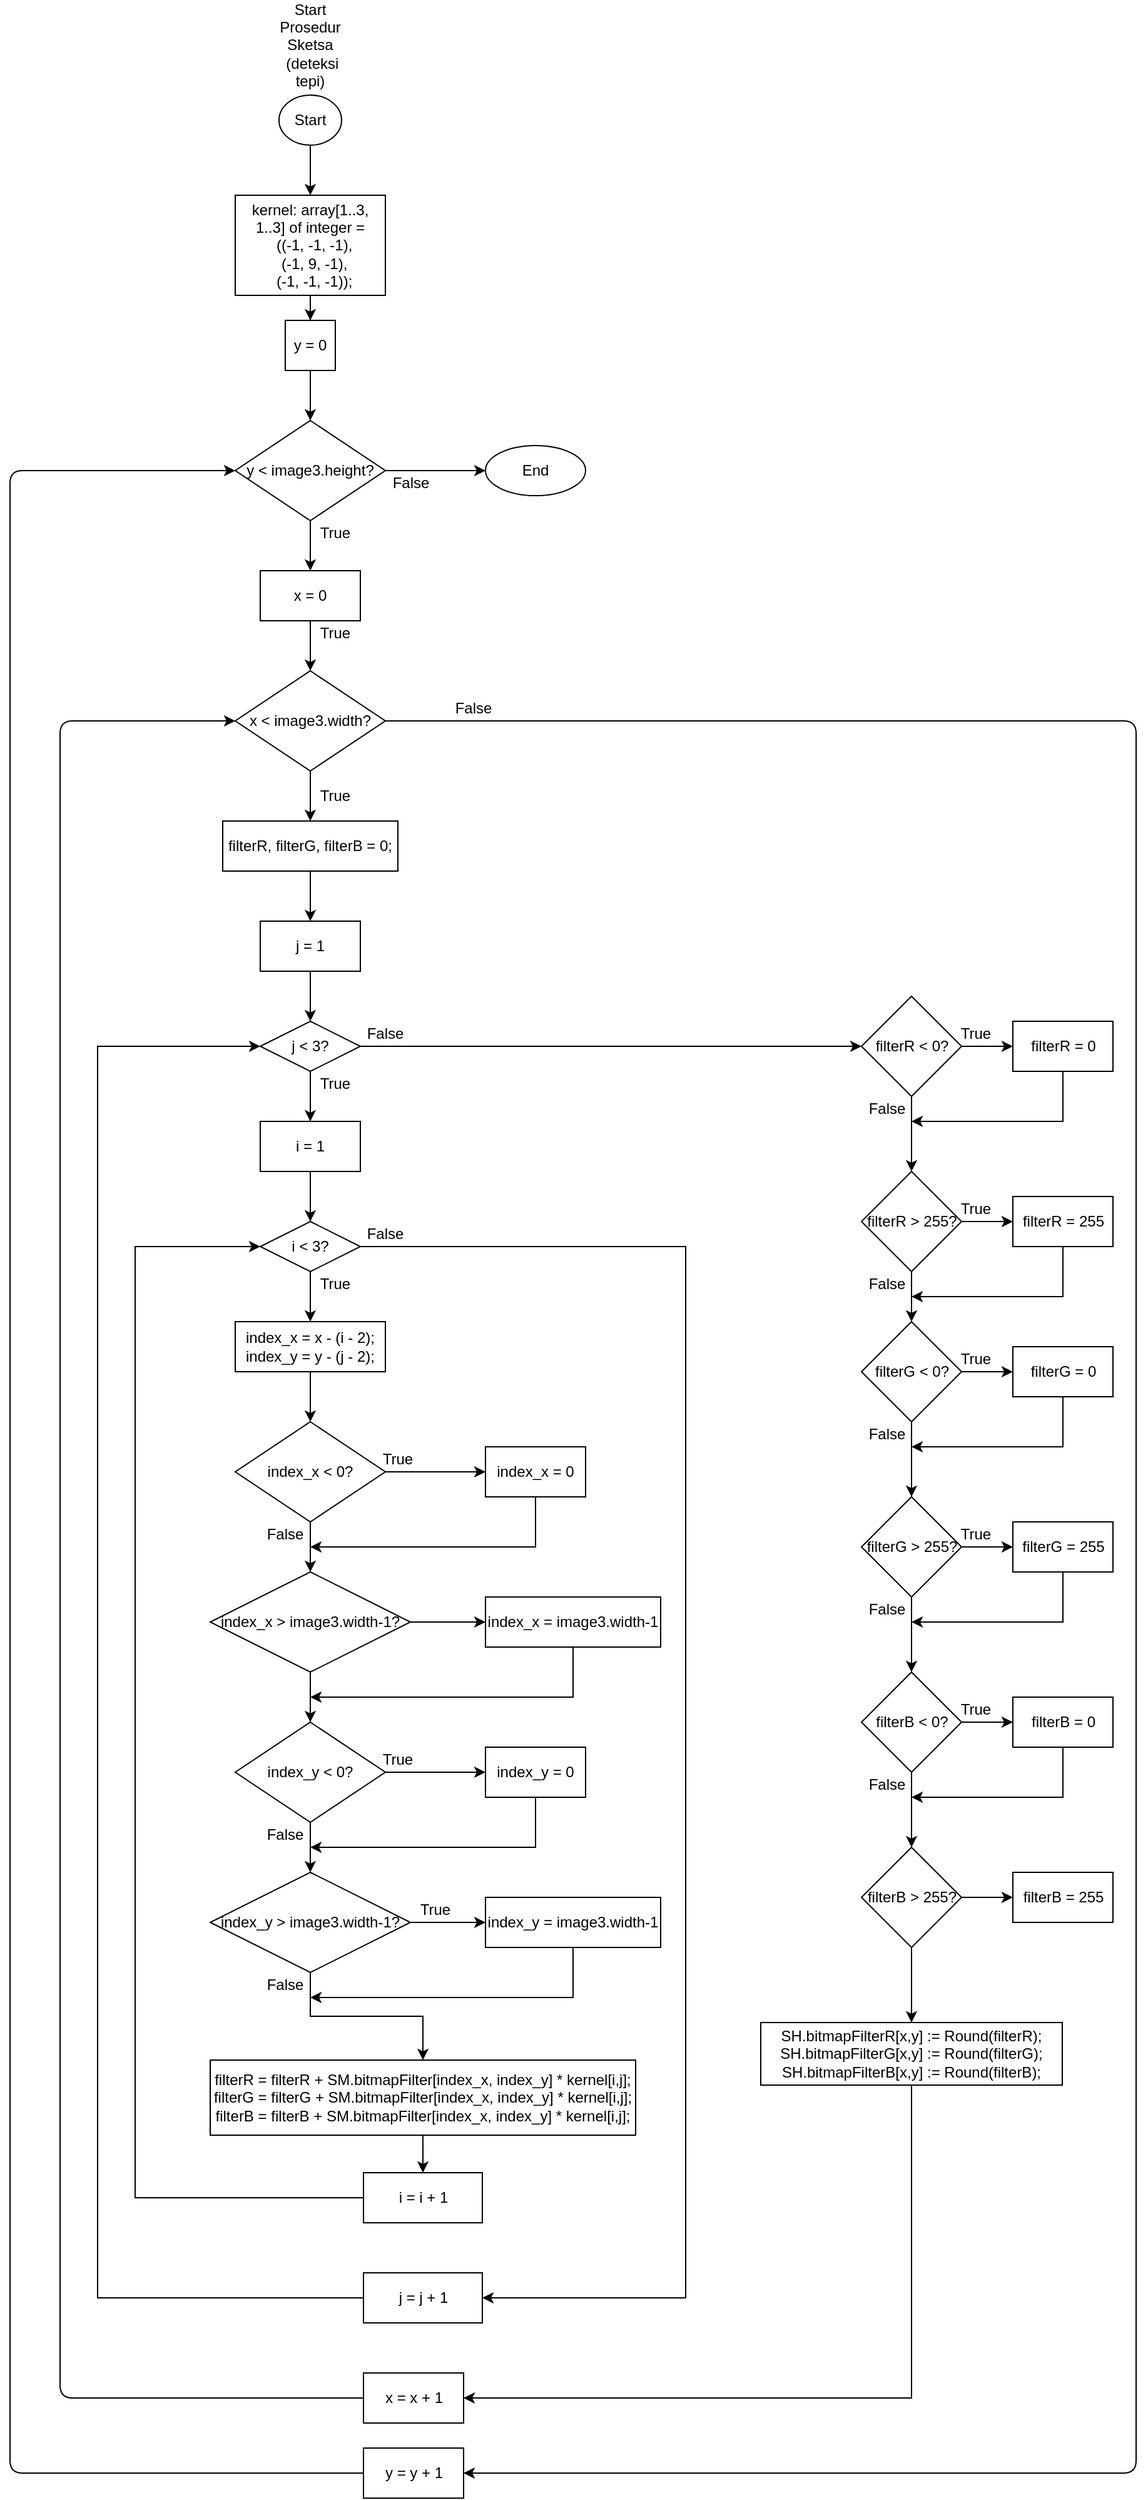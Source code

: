<mxfile version="13.10.4" type="device"><diagram id="C5RBs43oDa-KdzZeNtuy" name="Page-1"><mxGraphModel dx="10174" dy="5985" grid="1" gridSize="10" guides="1" tooltips="1" connect="1" arrows="1" fold="1" page="1" pageScale="1" pageWidth="827" pageHeight="1169" math="0" shadow="0"><root><mxCell id="WIyWlLk6GJQsqaUBKTNV-0"/><mxCell id="WIyWlLk6GJQsqaUBKTNV-1" parent="WIyWlLk6GJQsqaUBKTNV-0"/><mxCell id="a_VV5JL7uqGC5zkyjuR6-0" value="" style="edgeStyle=orthogonalEdgeStyle;rounded=0;orthogonalLoop=1;jettySize=auto;html=1;" edge="1" parent="WIyWlLk6GJQsqaUBKTNV-1" source="a_VV5JL7uqGC5zkyjuR6-1" target="a_VV5JL7uqGC5zkyjuR6-4"><mxGeometry relative="1" as="geometry"/></mxCell><mxCell id="a_VV5JL7uqGC5zkyjuR6-1" value="Start" style="ellipse;whiteSpace=wrap;html=1;" vertex="1" parent="WIyWlLk6GJQsqaUBKTNV-1"><mxGeometry x="-1165" y="-2140" width="50" height="40" as="geometry"/></mxCell><mxCell id="a_VV5JL7uqGC5zkyjuR6-2" value="&lt;div&gt;Start Prosedur&lt;/div&gt;&lt;div&gt;Sketsa&lt;br&gt;&lt;/div&gt;&amp;nbsp;(deteksi tepi)" style="text;html=1;strokeColor=none;fillColor=none;align=center;verticalAlign=middle;whiteSpace=wrap;rounded=0;" vertex="1" parent="WIyWlLk6GJQsqaUBKTNV-1"><mxGeometry x="-1160" y="-2190" width="40" height="20" as="geometry"/></mxCell><mxCell id="a_VV5JL7uqGC5zkyjuR6-3" value="" style="edgeStyle=orthogonalEdgeStyle;rounded=0;orthogonalLoop=1;jettySize=auto;html=1;" edge="1" parent="WIyWlLk6GJQsqaUBKTNV-1" source="a_VV5JL7uqGC5zkyjuR6-4" target="a_VV5JL7uqGC5zkyjuR6-6"><mxGeometry relative="1" as="geometry"/></mxCell><mxCell id="a_VV5JL7uqGC5zkyjuR6-4" value="kernel: array[1..3, 1..3] of integer =&lt;br&gt;&amp;nbsp; ((-1, -1, -1),&lt;br&gt;&amp;nbsp; (-1, 9, -1),&lt;br&gt;&lt;div&gt;&amp;nbsp; (-1, -1, -1));&lt;/div&gt;" style="rounded=0;whiteSpace=wrap;html=1;" vertex="1" parent="WIyWlLk6GJQsqaUBKTNV-1"><mxGeometry x="-1200" y="-2060" width="120" height="80" as="geometry"/></mxCell><mxCell id="a_VV5JL7uqGC5zkyjuR6-5" value="" style="edgeStyle=orthogonalEdgeStyle;rounded=0;orthogonalLoop=1;jettySize=auto;html=1;" edge="1" parent="WIyWlLk6GJQsqaUBKTNV-1" source="a_VV5JL7uqGC5zkyjuR6-6" target="a_VV5JL7uqGC5zkyjuR6-8"><mxGeometry relative="1" as="geometry"/></mxCell><mxCell id="a_VV5JL7uqGC5zkyjuR6-6" value="y = 0" style="rounded=0;whiteSpace=wrap;html=1;" vertex="1" parent="WIyWlLk6GJQsqaUBKTNV-1"><mxGeometry x="-1160" y="-1960" width="40" height="40" as="geometry"/></mxCell><mxCell id="a_VV5JL7uqGC5zkyjuR6-7" value="" style="edgeStyle=orthogonalEdgeStyle;rounded=0;orthogonalLoop=1;jettySize=auto;html=1;" edge="1" parent="WIyWlLk6GJQsqaUBKTNV-1" source="a_VV5JL7uqGC5zkyjuR6-8" target="a_VV5JL7uqGC5zkyjuR6-10"><mxGeometry relative="1" as="geometry"/></mxCell><mxCell id="a_VV5JL7uqGC5zkyjuR6-8" value="y &amp;lt; image3.height?" style="rhombus;whiteSpace=wrap;html=1;" vertex="1" parent="WIyWlLk6GJQsqaUBKTNV-1"><mxGeometry x="-1200" y="-1880" width="120" height="80" as="geometry"/></mxCell><mxCell id="a_VV5JL7uqGC5zkyjuR6-9" value="" style="edgeStyle=orthogonalEdgeStyle;rounded=0;orthogonalLoop=1;jettySize=auto;html=1;" edge="1" parent="WIyWlLk6GJQsqaUBKTNV-1" source="a_VV5JL7uqGC5zkyjuR6-10" target="a_VV5JL7uqGC5zkyjuR6-12"><mxGeometry relative="1" as="geometry"/></mxCell><mxCell id="a_VV5JL7uqGC5zkyjuR6-10" value="x = 0" style="rounded=0;whiteSpace=wrap;html=1;" vertex="1" parent="WIyWlLk6GJQsqaUBKTNV-1"><mxGeometry x="-1180" y="-1760" width="80" height="40" as="geometry"/></mxCell><mxCell id="a_VV5JL7uqGC5zkyjuR6-11" value="" style="edgeStyle=orthogonalEdgeStyle;rounded=0;orthogonalLoop=1;jettySize=auto;html=1;" edge="1" parent="WIyWlLk6GJQsqaUBKTNV-1" source="a_VV5JL7uqGC5zkyjuR6-12" target="a_VV5JL7uqGC5zkyjuR6-14"><mxGeometry relative="1" as="geometry"/></mxCell><mxCell id="a_VV5JL7uqGC5zkyjuR6-12" value="x &amp;lt; image3.width?" style="rhombus;whiteSpace=wrap;html=1;" vertex="1" parent="WIyWlLk6GJQsqaUBKTNV-1"><mxGeometry x="-1200" y="-1680" width="120" height="80" as="geometry"/></mxCell><mxCell id="a_VV5JL7uqGC5zkyjuR6-13" value="" style="edgeStyle=orthogonalEdgeStyle;rounded=0;orthogonalLoop=1;jettySize=auto;html=1;" edge="1" parent="WIyWlLk6GJQsqaUBKTNV-1" source="a_VV5JL7uqGC5zkyjuR6-14" target="a_VV5JL7uqGC5zkyjuR6-27"><mxGeometry relative="1" as="geometry"><mxPoint x="-1140" y="-1470" as="targetPoint"/></mxGeometry></mxCell><mxCell id="a_VV5JL7uqGC5zkyjuR6-14" value="filterR, filterG, filterB = 0;" style="rounded=0;whiteSpace=wrap;html=1;" vertex="1" parent="WIyWlLk6GJQsqaUBKTNV-1"><mxGeometry x="-1210" y="-1560" width="140" height="40" as="geometry"/></mxCell><mxCell id="a_VV5JL7uqGC5zkyjuR6-15" value="True" style="text;html=1;strokeColor=none;fillColor=none;align=center;verticalAlign=middle;whiteSpace=wrap;rounded=0;" vertex="1" parent="WIyWlLk6GJQsqaUBKTNV-1"><mxGeometry x="-1140" y="-1800" width="40" height="20" as="geometry"/></mxCell><mxCell id="a_VV5JL7uqGC5zkyjuR6-16" value="True" style="text;html=1;strokeColor=none;fillColor=none;align=center;verticalAlign=middle;whiteSpace=wrap;rounded=0;" vertex="1" parent="WIyWlLk6GJQsqaUBKTNV-1"><mxGeometry x="-1140" y="-1720" width="40" height="20" as="geometry"/></mxCell><mxCell id="a_VV5JL7uqGC5zkyjuR6-17" value="True" style="text;html=1;strokeColor=none;fillColor=none;align=center;verticalAlign=middle;whiteSpace=wrap;rounded=0;" vertex="1" parent="WIyWlLk6GJQsqaUBKTNV-1"><mxGeometry x="-1140" y="-1590" width="40" height="20" as="geometry"/></mxCell><mxCell id="a_VV5JL7uqGC5zkyjuR6-18" value="x = x + 1" style="rounded=0;whiteSpace=wrap;html=1;" vertex="1" parent="WIyWlLk6GJQsqaUBKTNV-1"><mxGeometry x="-1097.5" y="-320" width="80" height="40" as="geometry"/></mxCell><mxCell id="a_VV5JL7uqGC5zkyjuR6-19" value="" style="endArrow=classic;html=1;exitX=0;exitY=0.5;exitDx=0;exitDy=0;entryX=0;entryY=0.5;entryDx=0;entryDy=0;" edge="1" parent="WIyWlLk6GJQsqaUBKTNV-1" source="a_VV5JL7uqGC5zkyjuR6-18" target="a_VV5JL7uqGC5zkyjuR6-12"><mxGeometry width="50" height="50" relative="1" as="geometry"><mxPoint x="-990" y="-1580" as="sourcePoint"/><mxPoint x="-940" y="-1630" as="targetPoint"/><Array as="points"><mxPoint x="-1340" y="-300"/><mxPoint x="-1340" y="-1640"/></Array></mxGeometry></mxCell><mxCell id="a_VV5JL7uqGC5zkyjuR6-20" value="y = y + 1" style="rounded=0;whiteSpace=wrap;html=1;" vertex="1" parent="WIyWlLk6GJQsqaUBKTNV-1"><mxGeometry x="-1097.5" y="-260" width="80" height="40" as="geometry"/></mxCell><mxCell id="a_VV5JL7uqGC5zkyjuR6-21" value="" style="endArrow=classic;html=1;exitX=1;exitY=0.5;exitDx=0;exitDy=0;entryX=1;entryY=0.5;entryDx=0;entryDy=0;" edge="1" parent="WIyWlLk6GJQsqaUBKTNV-1" source="a_VV5JL7uqGC5zkyjuR6-12" target="a_VV5JL7uqGC5zkyjuR6-20"><mxGeometry width="50" height="50" relative="1" as="geometry"><mxPoint x="-990" y="-1500" as="sourcePoint"/><mxPoint x="-940" y="-1550" as="targetPoint"/><Array as="points"><mxPoint x="-480" y="-1640"/><mxPoint x="-480" y="-920"/><mxPoint x="-480" y="-240"/></Array></mxGeometry></mxCell><mxCell id="a_VV5JL7uqGC5zkyjuR6-22" value="" style="endArrow=classic;html=1;exitX=0;exitY=0.5;exitDx=0;exitDy=0;entryX=0;entryY=0.5;entryDx=0;entryDy=0;" edge="1" parent="WIyWlLk6GJQsqaUBKTNV-1" source="a_VV5JL7uqGC5zkyjuR6-20" target="a_VV5JL7uqGC5zkyjuR6-8"><mxGeometry width="50" height="50" relative="1" as="geometry"><mxPoint x="-990" y="-1500" as="sourcePoint"/><mxPoint x="-940" y="-1550" as="targetPoint"/><Array as="points"><mxPoint x="-1380" y="-240"/><mxPoint x="-1380" y="-1840"/></Array></mxGeometry></mxCell><mxCell id="a_VV5JL7uqGC5zkyjuR6-23" value="" style="endArrow=classic;html=1;exitX=1;exitY=0.5;exitDx=0;exitDy=0;entryX=0;entryY=0.5;entryDx=0;entryDy=0;" edge="1" parent="WIyWlLk6GJQsqaUBKTNV-1" source="a_VV5JL7uqGC5zkyjuR6-8" target="a_VV5JL7uqGC5zkyjuR6-119"><mxGeometry width="50" height="50" relative="1" as="geometry"><mxPoint x="-990" y="-1860" as="sourcePoint"/><mxPoint x="-880" y="-1840" as="targetPoint"/></mxGeometry></mxCell><mxCell id="a_VV5JL7uqGC5zkyjuR6-24" value="False" style="text;html=1;align=center;verticalAlign=middle;resizable=0;points=[];autosize=1;" vertex="1" parent="WIyWlLk6GJQsqaUBKTNV-1"><mxGeometry x="-1080" y="-1840" width="40" height="20" as="geometry"/></mxCell><mxCell id="a_VV5JL7uqGC5zkyjuR6-25" value="False" style="text;html=1;align=center;verticalAlign=middle;resizable=0;points=[];autosize=1;" vertex="1" parent="WIyWlLk6GJQsqaUBKTNV-1"><mxGeometry x="-1030" y="-1660" width="40" height="20" as="geometry"/></mxCell><mxCell id="a_VV5JL7uqGC5zkyjuR6-26" value="" style="edgeStyle=orthogonalEdgeStyle;rounded=0;orthogonalLoop=1;jettySize=auto;html=1;" edge="1" parent="WIyWlLk6GJQsqaUBKTNV-1" source="a_VV5JL7uqGC5zkyjuR6-27" target="a_VV5JL7uqGC5zkyjuR6-29"><mxGeometry relative="1" as="geometry"/></mxCell><mxCell id="a_VV5JL7uqGC5zkyjuR6-27" value="j = 1" style="rounded=0;whiteSpace=wrap;html=1;" vertex="1" parent="WIyWlLk6GJQsqaUBKTNV-1"><mxGeometry x="-1180" y="-1480" width="80" height="40" as="geometry"/></mxCell><mxCell id="a_VV5JL7uqGC5zkyjuR6-28" value="" style="edgeStyle=orthogonalEdgeStyle;rounded=0;orthogonalLoop=1;jettySize=auto;html=1;" edge="1" parent="WIyWlLk6GJQsqaUBKTNV-1" source="a_VV5JL7uqGC5zkyjuR6-29" target="a_VV5JL7uqGC5zkyjuR6-31"><mxGeometry relative="1" as="geometry"/></mxCell><mxCell id="a_VV5JL7uqGC5zkyjuR6-74" style="edgeStyle=orthogonalEdgeStyle;rounded=0;orthogonalLoop=1;jettySize=auto;html=1;exitX=1;exitY=0.5;exitDx=0;exitDy=0;entryX=0;entryY=0.5;entryDx=0;entryDy=0;" edge="1" parent="WIyWlLk6GJQsqaUBKTNV-1" source="a_VV5JL7uqGC5zkyjuR6-29" target="a_VV5JL7uqGC5zkyjuR6-77"><mxGeometry relative="1" as="geometry"><mxPoint x="-610" y="-1380" as="targetPoint"/></mxGeometry></mxCell><mxCell id="a_VV5JL7uqGC5zkyjuR6-29" value="j &amp;lt; 3?" style="rhombus;whiteSpace=wrap;html=1;rounded=0;" vertex="1" parent="WIyWlLk6GJQsqaUBKTNV-1"><mxGeometry x="-1180" y="-1400" width="80" height="40" as="geometry"/></mxCell><mxCell id="a_VV5JL7uqGC5zkyjuR6-30" value="" style="edgeStyle=orthogonalEdgeStyle;rounded=0;orthogonalLoop=1;jettySize=auto;html=1;" edge="1" parent="WIyWlLk6GJQsqaUBKTNV-1" source="a_VV5JL7uqGC5zkyjuR6-31" target="a_VV5JL7uqGC5zkyjuR6-33"><mxGeometry relative="1" as="geometry"/></mxCell><mxCell id="a_VV5JL7uqGC5zkyjuR6-31" value="i = 1" style="whiteSpace=wrap;html=1;rounded=0;" vertex="1" parent="WIyWlLk6GJQsqaUBKTNV-1"><mxGeometry x="-1180" y="-1320" width="80" height="40" as="geometry"/></mxCell><mxCell id="a_VV5JL7uqGC5zkyjuR6-32" value="" style="edgeStyle=orthogonalEdgeStyle;rounded=0;orthogonalLoop=1;jettySize=auto;html=1;" edge="1" parent="WIyWlLk6GJQsqaUBKTNV-1" source="a_VV5JL7uqGC5zkyjuR6-33" target="a_VV5JL7uqGC5zkyjuR6-35"><mxGeometry relative="1" as="geometry"/></mxCell><mxCell id="a_VV5JL7uqGC5zkyjuR6-68" style="edgeStyle=orthogonalEdgeStyle;rounded=0;orthogonalLoop=1;jettySize=auto;html=1;exitX=1;exitY=0.5;exitDx=0;exitDy=0;entryX=1;entryY=0.5;entryDx=0;entryDy=0;" edge="1" parent="WIyWlLk6GJQsqaUBKTNV-1" source="a_VV5JL7uqGC5zkyjuR6-33" target="a_VV5JL7uqGC5zkyjuR6-67"><mxGeometry relative="1" as="geometry"><Array as="points"><mxPoint x="-840" y="-1220"/><mxPoint x="-840" y="-380"/></Array></mxGeometry></mxCell><mxCell id="a_VV5JL7uqGC5zkyjuR6-33" value="i &amp;lt; 3?" style="rhombus;whiteSpace=wrap;html=1;rounded=0;" vertex="1" parent="WIyWlLk6GJQsqaUBKTNV-1"><mxGeometry x="-1180" y="-1240" width="80" height="40" as="geometry"/></mxCell><mxCell id="a_VV5JL7uqGC5zkyjuR6-34" value="" style="edgeStyle=orthogonalEdgeStyle;rounded=0;orthogonalLoop=1;jettySize=auto;html=1;" edge="1" parent="WIyWlLk6GJQsqaUBKTNV-1" source="a_VV5JL7uqGC5zkyjuR6-35" target="a_VV5JL7uqGC5zkyjuR6-38"><mxGeometry relative="1" as="geometry"/></mxCell><mxCell id="a_VV5JL7uqGC5zkyjuR6-35" value="&lt;div&gt;index_x = x - (i - 2);&lt;/div&gt;&lt;div&gt;index_y = y - (j - 2);&lt;br&gt;&lt;/div&gt;" style="whiteSpace=wrap;html=1;rounded=0;" vertex="1" parent="WIyWlLk6GJQsqaUBKTNV-1"><mxGeometry x="-1200" y="-1160" width="120" height="40" as="geometry"/></mxCell><mxCell id="a_VV5JL7uqGC5zkyjuR6-36" value="" style="edgeStyle=orthogonalEdgeStyle;rounded=0;orthogonalLoop=1;jettySize=auto;html=1;" edge="1" parent="WIyWlLk6GJQsqaUBKTNV-1" source="a_VV5JL7uqGC5zkyjuR6-38" target="a_VV5JL7uqGC5zkyjuR6-39"><mxGeometry relative="1" as="geometry"/></mxCell><mxCell id="a_VV5JL7uqGC5zkyjuR6-37" value="" style="edgeStyle=orthogonalEdgeStyle;rounded=0;orthogonalLoop=1;jettySize=auto;html=1;" edge="1" parent="WIyWlLk6GJQsqaUBKTNV-1" source="a_VV5JL7uqGC5zkyjuR6-38" target="a_VV5JL7uqGC5zkyjuR6-42"><mxGeometry relative="1" as="geometry"/></mxCell><mxCell id="a_VV5JL7uqGC5zkyjuR6-38" value="index_x &amp;lt; 0?" style="rhombus;whiteSpace=wrap;html=1;rounded=0;" vertex="1" parent="WIyWlLk6GJQsqaUBKTNV-1"><mxGeometry x="-1200" y="-1080" width="120" height="80" as="geometry"/></mxCell><mxCell id="a_VV5JL7uqGC5zkyjuR6-45" style="edgeStyle=orthogonalEdgeStyle;rounded=0;orthogonalLoop=1;jettySize=auto;html=1;exitX=0.5;exitY=1;exitDx=0;exitDy=0;" edge="1" parent="WIyWlLk6GJQsqaUBKTNV-1" source="a_VV5JL7uqGC5zkyjuR6-39"><mxGeometry relative="1" as="geometry"><mxPoint x="-1140" y="-980" as="targetPoint"/><Array as="points"><mxPoint x="-960" y="-980"/></Array></mxGeometry></mxCell><mxCell id="a_VV5JL7uqGC5zkyjuR6-39" value="index_x = 0" style="whiteSpace=wrap;html=1;rounded=0;" vertex="1" parent="WIyWlLk6GJQsqaUBKTNV-1"><mxGeometry x="-1000" y="-1060" width="80" height="40" as="geometry"/></mxCell><mxCell id="a_VV5JL7uqGC5zkyjuR6-40" value="True" style="text;html=1;strokeColor=none;fillColor=none;align=center;verticalAlign=middle;whiteSpace=wrap;rounded=0;" vertex="1" parent="WIyWlLk6GJQsqaUBKTNV-1"><mxGeometry x="-1090" y="-1060" width="40" height="20" as="geometry"/></mxCell><mxCell id="a_VV5JL7uqGC5zkyjuR6-41" value="" style="edgeStyle=orthogonalEdgeStyle;rounded=0;orthogonalLoop=1;jettySize=auto;html=1;" edge="1" parent="WIyWlLk6GJQsqaUBKTNV-1" source="a_VV5JL7uqGC5zkyjuR6-42" target="a_VV5JL7uqGC5zkyjuR6-44"><mxGeometry relative="1" as="geometry"/></mxCell><mxCell id="a_VV5JL7uqGC5zkyjuR6-56" value="" style="edgeStyle=orthogonalEdgeStyle;rounded=0;orthogonalLoop=1;jettySize=auto;html=1;" edge="1" parent="WIyWlLk6GJQsqaUBKTNV-1" source="a_VV5JL7uqGC5zkyjuR6-42"><mxGeometry relative="1" as="geometry"><mxPoint x="-1140" y="-840" as="targetPoint"/></mxGeometry></mxCell><mxCell id="a_VV5JL7uqGC5zkyjuR6-42" value="index_x &amp;gt; image3.width-1?" style="rhombus;whiteSpace=wrap;html=1;rounded=0;" vertex="1" parent="WIyWlLk6GJQsqaUBKTNV-1"><mxGeometry x="-1220" y="-960" width="160" height="80" as="geometry"/></mxCell><mxCell id="a_VV5JL7uqGC5zkyjuR6-43" value="&lt;div&gt;False&lt;/div&gt;" style="text;html=1;strokeColor=none;fillColor=none;align=center;verticalAlign=middle;whiteSpace=wrap;rounded=0;" vertex="1" parent="WIyWlLk6GJQsqaUBKTNV-1"><mxGeometry x="-1180" y="-1000" width="40" height="20" as="geometry"/></mxCell><mxCell id="a_VV5JL7uqGC5zkyjuR6-57" style="edgeStyle=orthogonalEdgeStyle;rounded=0;orthogonalLoop=1;jettySize=auto;html=1;exitX=0.5;exitY=1;exitDx=0;exitDy=0;" edge="1" parent="WIyWlLk6GJQsqaUBKTNV-1" source="a_VV5JL7uqGC5zkyjuR6-44"><mxGeometry relative="1" as="geometry"><mxPoint x="-1140" y="-860" as="targetPoint"/><Array as="points"><mxPoint x="-930" y="-860"/></Array></mxGeometry></mxCell><mxCell id="a_VV5JL7uqGC5zkyjuR6-44" value="index_x = image3.width-1" style="whiteSpace=wrap;html=1;rounded=0;" vertex="1" parent="WIyWlLk6GJQsqaUBKTNV-1"><mxGeometry x="-1000" y="-940" width="140" height="40" as="geometry"/></mxCell><mxCell id="a_VV5JL7uqGC5zkyjuR6-46" value="" style="edgeStyle=orthogonalEdgeStyle;rounded=0;orthogonalLoop=1;jettySize=auto;html=1;" edge="1" parent="WIyWlLk6GJQsqaUBKTNV-1" source="a_VV5JL7uqGC5zkyjuR6-48" target="a_VV5JL7uqGC5zkyjuR6-50"><mxGeometry relative="1" as="geometry"/></mxCell><mxCell id="a_VV5JL7uqGC5zkyjuR6-47" value="" style="edgeStyle=orthogonalEdgeStyle;rounded=0;orthogonalLoop=1;jettySize=auto;html=1;" edge="1" parent="WIyWlLk6GJQsqaUBKTNV-1" source="a_VV5JL7uqGC5zkyjuR6-48" target="a_VV5JL7uqGC5zkyjuR6-53"><mxGeometry relative="1" as="geometry"/></mxCell><mxCell id="a_VV5JL7uqGC5zkyjuR6-48" value="index_y &amp;lt; 0?" style="rhombus;whiteSpace=wrap;html=1;rounded=0;" vertex="1" parent="WIyWlLk6GJQsqaUBKTNV-1"><mxGeometry x="-1200" y="-840" width="120" height="80" as="geometry"/></mxCell><mxCell id="a_VV5JL7uqGC5zkyjuR6-49" style="edgeStyle=orthogonalEdgeStyle;rounded=0;orthogonalLoop=1;jettySize=auto;html=1;exitX=0.5;exitY=1;exitDx=0;exitDy=0;entryX=1;entryY=1;entryDx=0;entryDy=0;" edge="1" parent="WIyWlLk6GJQsqaUBKTNV-1" source="a_VV5JL7uqGC5zkyjuR6-50" target="a_VV5JL7uqGC5zkyjuR6-54"><mxGeometry relative="1" as="geometry"><Array as="points"><mxPoint x="-960" y="-740"/></Array><mxPoint x="-1120" y="-740" as="targetPoint"/></mxGeometry></mxCell><mxCell id="a_VV5JL7uqGC5zkyjuR6-50" value="index_y = 0" style="whiteSpace=wrap;html=1;rounded=0;" vertex="1" parent="WIyWlLk6GJQsqaUBKTNV-1"><mxGeometry x="-1000" y="-820" width="80" height="40" as="geometry"/></mxCell><mxCell id="a_VV5JL7uqGC5zkyjuR6-51" value="True" style="text;html=1;strokeColor=none;fillColor=none;align=center;verticalAlign=middle;whiteSpace=wrap;rounded=0;" vertex="1" parent="WIyWlLk6GJQsqaUBKTNV-1"><mxGeometry x="-1090" y="-820" width="40" height="20" as="geometry"/></mxCell><mxCell id="a_VV5JL7uqGC5zkyjuR6-52" value="" style="edgeStyle=orthogonalEdgeStyle;rounded=0;orthogonalLoop=1;jettySize=auto;html=1;" edge="1" parent="WIyWlLk6GJQsqaUBKTNV-1" source="a_VV5JL7uqGC5zkyjuR6-53" target="a_VV5JL7uqGC5zkyjuR6-55"><mxGeometry relative="1" as="geometry"/></mxCell><mxCell id="a_VV5JL7uqGC5zkyjuR6-59" value="" style="edgeStyle=orthogonalEdgeStyle;rounded=0;orthogonalLoop=1;jettySize=auto;html=1;" edge="1" parent="WIyWlLk6GJQsqaUBKTNV-1" source="a_VV5JL7uqGC5zkyjuR6-53" target="a_VV5JL7uqGC5zkyjuR6-58"><mxGeometry relative="1" as="geometry"/></mxCell><mxCell id="a_VV5JL7uqGC5zkyjuR6-53" value="index_y &amp;gt; image3.width-1?" style="rhombus;whiteSpace=wrap;html=1;rounded=0;" vertex="1" parent="WIyWlLk6GJQsqaUBKTNV-1"><mxGeometry x="-1220" y="-720" width="160" height="80" as="geometry"/></mxCell><mxCell id="a_VV5JL7uqGC5zkyjuR6-54" value="&lt;div&gt;False&lt;/div&gt;" style="text;html=1;strokeColor=none;fillColor=none;align=center;verticalAlign=middle;whiteSpace=wrap;rounded=0;" vertex="1" parent="WIyWlLk6GJQsqaUBKTNV-1"><mxGeometry x="-1180" y="-760" width="40" height="20" as="geometry"/></mxCell><mxCell id="a_VV5JL7uqGC5zkyjuR6-60" style="edgeStyle=orthogonalEdgeStyle;rounded=0;orthogonalLoop=1;jettySize=auto;html=1;exitX=0.5;exitY=1;exitDx=0;exitDy=0;" edge="1" parent="WIyWlLk6GJQsqaUBKTNV-1" source="a_VV5JL7uqGC5zkyjuR6-55"><mxGeometry relative="1" as="geometry"><mxPoint x="-1140" y="-620" as="targetPoint"/><Array as="points"><mxPoint x="-930" y="-620"/><mxPoint x="-1030" y="-620"/></Array></mxGeometry></mxCell><mxCell id="a_VV5JL7uqGC5zkyjuR6-55" value="index_y = image3.width-1" style="whiteSpace=wrap;html=1;rounded=0;" vertex="1" parent="WIyWlLk6GJQsqaUBKTNV-1"><mxGeometry x="-1000" y="-700" width="140" height="40" as="geometry"/></mxCell><mxCell id="a_VV5JL7uqGC5zkyjuR6-64" value="" style="edgeStyle=orthogonalEdgeStyle;rounded=0;orthogonalLoop=1;jettySize=auto;html=1;" edge="1" parent="WIyWlLk6GJQsqaUBKTNV-1" source="a_VV5JL7uqGC5zkyjuR6-58" target="a_VV5JL7uqGC5zkyjuR6-63"><mxGeometry relative="1" as="geometry"/></mxCell><mxCell id="a_VV5JL7uqGC5zkyjuR6-58" value="&lt;div&gt;filterR = filterR + SM.bitmapFilter[index_x, index_y] * kernel[i,j];&lt;/div&gt;&lt;div&gt;filterG = filterG + SM.bitmapFilter[index_x, index_y] * kernel[i,j];&lt;/div&gt;&lt;div&gt;filterB = filterB + SM.bitmapFilter[index_x, index_y] * kernel[i,j];&lt;/div&gt;" style="whiteSpace=wrap;html=1;rounded=0;" vertex="1" parent="WIyWlLk6GJQsqaUBKTNV-1"><mxGeometry x="-1220" y="-570" width="340" height="60" as="geometry"/></mxCell><mxCell id="a_VV5JL7uqGC5zkyjuR6-61" value="True" style="text;html=1;strokeColor=none;fillColor=none;align=center;verticalAlign=middle;whiteSpace=wrap;rounded=0;" vertex="1" parent="WIyWlLk6GJQsqaUBKTNV-1"><mxGeometry x="-1060" y="-700" width="40" height="20" as="geometry"/></mxCell><mxCell id="a_VV5JL7uqGC5zkyjuR6-62" value="&lt;div&gt;False&lt;/div&gt;" style="text;html=1;strokeColor=none;fillColor=none;align=center;verticalAlign=middle;whiteSpace=wrap;rounded=0;" vertex="1" parent="WIyWlLk6GJQsqaUBKTNV-1"><mxGeometry x="-1180" y="-640" width="40" height="20" as="geometry"/></mxCell><mxCell id="a_VV5JL7uqGC5zkyjuR6-65" style="edgeStyle=orthogonalEdgeStyle;rounded=0;orthogonalLoop=1;jettySize=auto;html=1;exitX=0;exitY=0.5;exitDx=0;exitDy=0;entryX=0;entryY=0.5;entryDx=0;entryDy=0;" edge="1" parent="WIyWlLk6GJQsqaUBKTNV-1" source="a_VV5JL7uqGC5zkyjuR6-63" target="a_VV5JL7uqGC5zkyjuR6-33"><mxGeometry relative="1" as="geometry"><mxPoint x="-1280" y="-1220" as="targetPoint"/><Array as="points"><mxPoint x="-1280" y="-460"/><mxPoint x="-1280" y="-1220"/></Array></mxGeometry></mxCell><mxCell id="a_VV5JL7uqGC5zkyjuR6-63" value="i = i + 1" style="whiteSpace=wrap;html=1;rounded=0;" vertex="1" parent="WIyWlLk6GJQsqaUBKTNV-1"><mxGeometry x="-1097.5" y="-480" width="95" height="40" as="geometry"/></mxCell><mxCell id="a_VV5JL7uqGC5zkyjuR6-66" value="True" style="text;html=1;strokeColor=none;fillColor=none;align=center;verticalAlign=middle;whiteSpace=wrap;rounded=0;" vertex="1" parent="WIyWlLk6GJQsqaUBKTNV-1"><mxGeometry x="-1140" y="-1200" width="40" height="20" as="geometry"/></mxCell><mxCell id="a_VV5JL7uqGC5zkyjuR6-69" style="edgeStyle=orthogonalEdgeStyle;rounded=0;orthogonalLoop=1;jettySize=auto;html=1;exitX=0;exitY=0.5;exitDx=0;exitDy=0;entryX=0;entryY=0.5;entryDx=0;entryDy=0;" edge="1" parent="WIyWlLk6GJQsqaUBKTNV-1" source="a_VV5JL7uqGC5zkyjuR6-67" target="a_VV5JL7uqGC5zkyjuR6-29"><mxGeometry relative="1" as="geometry"><Array as="points"><mxPoint x="-1310" y="-380"/><mxPoint x="-1310" y="-1380"/></Array></mxGeometry></mxCell><mxCell id="a_VV5JL7uqGC5zkyjuR6-67" value="j = j + 1" style="rounded=0;whiteSpace=wrap;html=1;" vertex="1" parent="WIyWlLk6GJQsqaUBKTNV-1"><mxGeometry x="-1097.5" y="-400" width="95" height="40" as="geometry"/></mxCell><mxCell id="a_VV5JL7uqGC5zkyjuR6-71" value="False" style="text;html=1;strokeColor=none;fillColor=none;align=center;verticalAlign=middle;whiteSpace=wrap;rounded=0;" vertex="1" parent="WIyWlLk6GJQsqaUBKTNV-1"><mxGeometry x="-1100" y="-1240" width="40" height="20" as="geometry"/></mxCell><mxCell id="a_VV5JL7uqGC5zkyjuR6-73" value="True" style="text;html=1;strokeColor=none;fillColor=none;align=center;verticalAlign=middle;whiteSpace=wrap;rounded=0;" vertex="1" parent="WIyWlLk6GJQsqaUBKTNV-1"><mxGeometry x="-1140" y="-1360" width="40" height="20" as="geometry"/></mxCell><mxCell id="a_VV5JL7uqGC5zkyjuR6-76" value="False" style="text;html=1;strokeColor=none;fillColor=none;align=center;verticalAlign=middle;whiteSpace=wrap;rounded=0;" vertex="1" parent="WIyWlLk6GJQsqaUBKTNV-1"><mxGeometry x="-1100" y="-1400" width="40" height="20" as="geometry"/></mxCell><mxCell id="a_VV5JL7uqGC5zkyjuR6-79" value="" style="edgeStyle=orthogonalEdgeStyle;rounded=0;orthogonalLoop=1;jettySize=auto;html=1;" edge="1" parent="WIyWlLk6GJQsqaUBKTNV-1" source="a_VV5JL7uqGC5zkyjuR6-77" target="a_VV5JL7uqGC5zkyjuR6-78"><mxGeometry relative="1" as="geometry"/></mxCell><mxCell id="a_VV5JL7uqGC5zkyjuR6-82" value="" style="edgeStyle=orthogonalEdgeStyle;rounded=0;orthogonalLoop=1;jettySize=auto;html=1;" edge="1" parent="WIyWlLk6GJQsqaUBKTNV-1" source="a_VV5JL7uqGC5zkyjuR6-77" target="a_VV5JL7uqGC5zkyjuR6-81"><mxGeometry relative="1" as="geometry"/></mxCell><mxCell id="a_VV5JL7uqGC5zkyjuR6-77" value="filterR &amp;lt; 0?" style="rhombus;whiteSpace=wrap;html=1;" vertex="1" parent="WIyWlLk6GJQsqaUBKTNV-1"><mxGeometry x="-699.5" y="-1420" width="80" height="80" as="geometry"/></mxCell><mxCell id="a_VV5JL7uqGC5zkyjuR6-84" style="edgeStyle=orthogonalEdgeStyle;rounded=0;orthogonalLoop=1;jettySize=auto;html=1;exitX=0.5;exitY=1;exitDx=0;exitDy=0;entryX=1;entryY=1;entryDx=0;entryDy=0;" edge="1" parent="WIyWlLk6GJQsqaUBKTNV-1" source="a_VV5JL7uqGC5zkyjuR6-78" target="a_VV5JL7uqGC5zkyjuR6-83"><mxGeometry relative="1" as="geometry"><mxPoint x="-648.5" y="-1320" as="targetPoint"/><Array as="points"><mxPoint x="-538.5" y="-1320"/></Array></mxGeometry></mxCell><mxCell id="a_VV5JL7uqGC5zkyjuR6-78" value="filterR = 0" style="whiteSpace=wrap;html=1;" vertex="1" parent="WIyWlLk6GJQsqaUBKTNV-1"><mxGeometry x="-578.5" y="-1400" width="80" height="40" as="geometry"/></mxCell><mxCell id="a_VV5JL7uqGC5zkyjuR6-80" value="True" style="text;html=1;strokeColor=none;fillColor=none;align=center;verticalAlign=middle;whiteSpace=wrap;rounded=0;" vertex="1" parent="WIyWlLk6GJQsqaUBKTNV-1"><mxGeometry x="-628.5" y="-1400" width="40" height="20" as="geometry"/></mxCell><mxCell id="a_VV5JL7uqGC5zkyjuR6-86" value="" style="edgeStyle=orthogonalEdgeStyle;rounded=0;orthogonalLoop=1;jettySize=auto;html=1;" edge="1" parent="WIyWlLk6GJQsqaUBKTNV-1" source="a_VV5JL7uqGC5zkyjuR6-81" target="a_VV5JL7uqGC5zkyjuR6-85"><mxGeometry relative="1" as="geometry"/></mxCell><mxCell id="a_VV5JL7uqGC5zkyjuR6-97" style="edgeStyle=orthogonalEdgeStyle;rounded=0;orthogonalLoop=1;jettySize=auto;html=1;exitX=0.5;exitY=1;exitDx=0;exitDy=0;entryX=0.5;entryY=0;entryDx=0;entryDy=0;" edge="1" parent="WIyWlLk6GJQsqaUBKTNV-1" source="a_VV5JL7uqGC5zkyjuR6-81" target="a_VV5JL7uqGC5zkyjuR6-89"><mxGeometry relative="1" as="geometry"/></mxCell><mxCell id="a_VV5JL7uqGC5zkyjuR6-81" value="filterR &amp;gt; 255?" style="rhombus;whiteSpace=wrap;html=1;" vertex="1" parent="WIyWlLk6GJQsqaUBKTNV-1"><mxGeometry x="-699.5" y="-1280" width="80" height="80" as="geometry"/></mxCell><mxCell id="a_VV5JL7uqGC5zkyjuR6-83" value="False" style="text;html=1;strokeColor=none;fillColor=none;align=center;verticalAlign=middle;whiteSpace=wrap;rounded=0;" vertex="1" parent="WIyWlLk6GJQsqaUBKTNV-1"><mxGeometry x="-699.5" y="-1340" width="40" height="20" as="geometry"/></mxCell><mxCell id="a_VV5JL7uqGC5zkyjuR6-114" style="edgeStyle=orthogonalEdgeStyle;rounded=0;orthogonalLoop=1;jettySize=auto;html=1;exitX=0.5;exitY=1;exitDx=0;exitDy=0;entryX=1;entryY=1;entryDx=0;entryDy=0;" edge="1" parent="WIyWlLk6GJQsqaUBKTNV-1" source="a_VV5JL7uqGC5zkyjuR6-85" target="a_VV5JL7uqGC5zkyjuR6-110"><mxGeometry relative="1" as="geometry"><mxPoint x="-618.5" y="-1180" as="targetPoint"/><Array as="points"><mxPoint x="-538.5" y="-1180"/></Array></mxGeometry></mxCell><mxCell id="a_VV5JL7uqGC5zkyjuR6-85" value="filterR = 255" style="whiteSpace=wrap;html=1;" vertex="1" parent="WIyWlLk6GJQsqaUBKTNV-1"><mxGeometry x="-578.5" y="-1260" width="80" height="40" as="geometry"/></mxCell><mxCell id="a_VV5JL7uqGC5zkyjuR6-87" value="" style="edgeStyle=orthogonalEdgeStyle;rounded=0;orthogonalLoop=1;jettySize=auto;html=1;" edge="1" parent="WIyWlLk6GJQsqaUBKTNV-1" source="a_VV5JL7uqGC5zkyjuR6-89" target="a_VV5JL7uqGC5zkyjuR6-91"><mxGeometry relative="1" as="geometry"/></mxCell><mxCell id="a_VV5JL7uqGC5zkyjuR6-88" value="" style="edgeStyle=orthogonalEdgeStyle;rounded=0;orthogonalLoop=1;jettySize=auto;html=1;" edge="1" parent="WIyWlLk6GJQsqaUBKTNV-1" source="a_VV5JL7uqGC5zkyjuR6-89" target="a_VV5JL7uqGC5zkyjuR6-94"><mxGeometry relative="1" as="geometry"/></mxCell><mxCell id="a_VV5JL7uqGC5zkyjuR6-89" value="filterG &amp;lt; 0?" style="rhombus;whiteSpace=wrap;html=1;" vertex="1" parent="WIyWlLk6GJQsqaUBKTNV-1"><mxGeometry x="-699.5" y="-1160" width="80" height="80" as="geometry"/></mxCell><mxCell id="a_VV5JL7uqGC5zkyjuR6-90" style="edgeStyle=orthogonalEdgeStyle;rounded=0;orthogonalLoop=1;jettySize=auto;html=1;exitX=0.5;exitY=1;exitDx=0;exitDy=0;entryX=1;entryY=1;entryDx=0;entryDy=0;" edge="1" parent="WIyWlLk6GJQsqaUBKTNV-1" source="a_VV5JL7uqGC5zkyjuR6-91" target="a_VV5JL7uqGC5zkyjuR6-95"><mxGeometry relative="1" as="geometry"><mxPoint x="-648.5" y="-1060" as="targetPoint"/><Array as="points"><mxPoint x="-538.5" y="-1060"/></Array></mxGeometry></mxCell><mxCell id="a_VV5JL7uqGC5zkyjuR6-91" value="filterG = 0" style="whiteSpace=wrap;html=1;" vertex="1" parent="WIyWlLk6GJQsqaUBKTNV-1"><mxGeometry x="-578.5" y="-1140" width="80" height="40" as="geometry"/></mxCell><mxCell id="a_VV5JL7uqGC5zkyjuR6-92" value="True" style="text;html=1;strokeColor=none;fillColor=none;align=center;verticalAlign=middle;whiteSpace=wrap;rounded=0;" vertex="1" parent="WIyWlLk6GJQsqaUBKTNV-1"><mxGeometry x="-628.5" y="-1140" width="40" height="20" as="geometry"/></mxCell><mxCell id="a_VV5JL7uqGC5zkyjuR6-93" value="" style="edgeStyle=orthogonalEdgeStyle;rounded=0;orthogonalLoop=1;jettySize=auto;html=1;" edge="1" parent="WIyWlLk6GJQsqaUBKTNV-1" source="a_VV5JL7uqGC5zkyjuR6-94" target="a_VV5JL7uqGC5zkyjuR6-96"><mxGeometry relative="1" as="geometry"/></mxCell><mxCell id="a_VV5JL7uqGC5zkyjuR6-108" style="edgeStyle=orthogonalEdgeStyle;rounded=0;orthogonalLoop=1;jettySize=auto;html=1;exitX=0.5;exitY=1;exitDx=0;exitDy=0;entryX=0.5;entryY=0;entryDx=0;entryDy=0;" edge="1" parent="WIyWlLk6GJQsqaUBKTNV-1" source="a_VV5JL7uqGC5zkyjuR6-94" target="a_VV5JL7uqGC5zkyjuR6-100"><mxGeometry relative="1" as="geometry"/></mxCell><mxCell id="a_VV5JL7uqGC5zkyjuR6-94" value="filterG &amp;gt; 255?" style="rhombus;whiteSpace=wrap;html=1;" vertex="1" parent="WIyWlLk6GJQsqaUBKTNV-1"><mxGeometry x="-699.5" y="-1020" width="80" height="80" as="geometry"/></mxCell><mxCell id="a_VV5JL7uqGC5zkyjuR6-95" value="False" style="text;html=1;strokeColor=none;fillColor=none;align=center;verticalAlign=middle;whiteSpace=wrap;rounded=0;" vertex="1" parent="WIyWlLk6GJQsqaUBKTNV-1"><mxGeometry x="-699.5" y="-1080" width="40" height="20" as="geometry"/></mxCell><mxCell id="a_VV5JL7uqGC5zkyjuR6-115" style="edgeStyle=orthogonalEdgeStyle;rounded=0;orthogonalLoop=1;jettySize=auto;html=1;exitX=0.5;exitY=1;exitDx=0;exitDy=0;entryX=1;entryY=1;entryDx=0;entryDy=0;" edge="1" parent="WIyWlLk6GJQsqaUBKTNV-1" source="a_VV5JL7uqGC5zkyjuR6-96" target="a_VV5JL7uqGC5zkyjuR6-112"><mxGeometry relative="1" as="geometry"><mxPoint x="-628.5" y="-920.0" as="targetPoint"/><Array as="points"><mxPoint x="-538.5" y="-920"/></Array></mxGeometry></mxCell><mxCell id="a_VV5JL7uqGC5zkyjuR6-96" value="filterG = 255" style="whiteSpace=wrap;html=1;" vertex="1" parent="WIyWlLk6GJQsqaUBKTNV-1"><mxGeometry x="-578.5" y="-1000" width="80" height="40" as="geometry"/></mxCell><mxCell id="a_VV5JL7uqGC5zkyjuR6-98" value="" style="edgeStyle=orthogonalEdgeStyle;rounded=0;orthogonalLoop=1;jettySize=auto;html=1;" edge="1" parent="WIyWlLk6GJQsqaUBKTNV-1" source="a_VV5JL7uqGC5zkyjuR6-100" target="a_VV5JL7uqGC5zkyjuR6-102"><mxGeometry relative="1" as="geometry"/></mxCell><mxCell id="a_VV5JL7uqGC5zkyjuR6-99" value="" style="edgeStyle=orthogonalEdgeStyle;rounded=0;orthogonalLoop=1;jettySize=auto;html=1;" edge="1" parent="WIyWlLk6GJQsqaUBKTNV-1" source="a_VV5JL7uqGC5zkyjuR6-100" target="a_VV5JL7uqGC5zkyjuR6-105"><mxGeometry relative="1" as="geometry"/></mxCell><mxCell id="a_VV5JL7uqGC5zkyjuR6-100" value="filterB &amp;lt; 0?" style="rhombus;whiteSpace=wrap;html=1;" vertex="1" parent="WIyWlLk6GJQsqaUBKTNV-1"><mxGeometry x="-699.5" y="-880" width="80" height="80" as="geometry"/></mxCell><mxCell id="a_VV5JL7uqGC5zkyjuR6-101" style="edgeStyle=orthogonalEdgeStyle;rounded=0;orthogonalLoop=1;jettySize=auto;html=1;exitX=0.5;exitY=1;exitDx=0;exitDy=0;entryX=1;entryY=1;entryDx=0;entryDy=0;" edge="1" parent="WIyWlLk6GJQsqaUBKTNV-1" source="a_VV5JL7uqGC5zkyjuR6-102" target="a_VV5JL7uqGC5zkyjuR6-106"><mxGeometry relative="1" as="geometry"><mxPoint x="-648.5" y="-780" as="targetPoint"/><Array as="points"><mxPoint x="-538.5" y="-780"/></Array></mxGeometry></mxCell><mxCell id="a_VV5JL7uqGC5zkyjuR6-102" value="filterB = 0" style="whiteSpace=wrap;html=1;" vertex="1" parent="WIyWlLk6GJQsqaUBKTNV-1"><mxGeometry x="-578.5" y="-860" width="80" height="40" as="geometry"/></mxCell><mxCell id="a_VV5JL7uqGC5zkyjuR6-103" value="True" style="text;html=1;strokeColor=none;fillColor=none;align=center;verticalAlign=middle;whiteSpace=wrap;rounded=0;" vertex="1" parent="WIyWlLk6GJQsqaUBKTNV-1"><mxGeometry x="-628.5" y="-860" width="40" height="20" as="geometry"/></mxCell><mxCell id="a_VV5JL7uqGC5zkyjuR6-104" value="" style="edgeStyle=orthogonalEdgeStyle;rounded=0;orthogonalLoop=1;jettySize=auto;html=1;" edge="1" parent="WIyWlLk6GJQsqaUBKTNV-1" source="a_VV5JL7uqGC5zkyjuR6-105" target="a_VV5JL7uqGC5zkyjuR6-107"><mxGeometry relative="1" as="geometry"/></mxCell><mxCell id="a_VV5JL7uqGC5zkyjuR6-117" value="" style="edgeStyle=orthogonalEdgeStyle;rounded=0;orthogonalLoop=1;jettySize=auto;html=1;" edge="1" parent="WIyWlLk6GJQsqaUBKTNV-1" source="a_VV5JL7uqGC5zkyjuR6-105" target="a_VV5JL7uqGC5zkyjuR6-116"><mxGeometry relative="1" as="geometry"/></mxCell><mxCell id="a_VV5JL7uqGC5zkyjuR6-105" value="filterB &amp;gt; 255?" style="rhombus;whiteSpace=wrap;html=1;" vertex="1" parent="WIyWlLk6GJQsqaUBKTNV-1"><mxGeometry x="-699.5" y="-740" width="80" height="80" as="geometry"/></mxCell><mxCell id="a_VV5JL7uqGC5zkyjuR6-106" value="False" style="text;html=1;strokeColor=none;fillColor=none;align=center;verticalAlign=middle;whiteSpace=wrap;rounded=0;" vertex="1" parent="WIyWlLk6GJQsqaUBKTNV-1"><mxGeometry x="-699.5" y="-800" width="40" height="20" as="geometry"/></mxCell><mxCell id="a_VV5JL7uqGC5zkyjuR6-107" value="filterB = 255" style="whiteSpace=wrap;html=1;" vertex="1" parent="WIyWlLk6GJQsqaUBKTNV-1"><mxGeometry x="-578.5" y="-720" width="80" height="40" as="geometry"/></mxCell><mxCell id="a_VV5JL7uqGC5zkyjuR6-109" value="True" style="text;html=1;strokeColor=none;fillColor=none;align=center;verticalAlign=middle;whiteSpace=wrap;rounded=0;" vertex="1" parent="WIyWlLk6GJQsqaUBKTNV-1"><mxGeometry x="-628.5" y="-1260" width="40" height="20" as="geometry"/></mxCell><mxCell id="a_VV5JL7uqGC5zkyjuR6-110" value="False" style="text;html=1;strokeColor=none;fillColor=none;align=center;verticalAlign=middle;whiteSpace=wrap;rounded=0;" vertex="1" parent="WIyWlLk6GJQsqaUBKTNV-1"><mxGeometry x="-699.5" y="-1200" width="40" height="20" as="geometry"/></mxCell><mxCell id="a_VV5JL7uqGC5zkyjuR6-111" value="True" style="text;html=1;strokeColor=none;fillColor=none;align=center;verticalAlign=middle;whiteSpace=wrap;rounded=0;" vertex="1" parent="WIyWlLk6GJQsqaUBKTNV-1"><mxGeometry x="-628.5" y="-1000" width="40" height="20" as="geometry"/></mxCell><mxCell id="a_VV5JL7uqGC5zkyjuR6-112" value="False" style="text;html=1;strokeColor=none;fillColor=none;align=center;verticalAlign=middle;whiteSpace=wrap;rounded=0;" vertex="1" parent="WIyWlLk6GJQsqaUBKTNV-1"><mxGeometry x="-699.5" y="-940" width="40" height="20" as="geometry"/></mxCell><mxCell id="a_VV5JL7uqGC5zkyjuR6-118" style="edgeStyle=orthogonalEdgeStyle;rounded=0;orthogonalLoop=1;jettySize=auto;html=1;exitX=0.5;exitY=1;exitDx=0;exitDy=0;entryX=1;entryY=0.5;entryDx=0;entryDy=0;" edge="1" parent="WIyWlLk6GJQsqaUBKTNV-1" source="a_VV5JL7uqGC5zkyjuR6-116" target="a_VV5JL7uqGC5zkyjuR6-18"><mxGeometry relative="1" as="geometry"><mxPoint x="-650" y="-280" as="targetPoint"/><Array as="points"><mxPoint x="-659" y="-300"/></Array></mxGeometry></mxCell><mxCell id="a_VV5JL7uqGC5zkyjuR6-116" value="SH.bitmapFilterR[x,y] := Round(filterR);&lt;br&gt;&lt;div&gt;SH.bitmapFilterG[x,y] := Round(filterG);&lt;/div&gt;&lt;div&gt;SH.bitmapFilterB[x,y] := Round(filterB);&lt;/div&gt;" style="whiteSpace=wrap;html=1;" vertex="1" parent="WIyWlLk6GJQsqaUBKTNV-1"><mxGeometry x="-780" y="-600" width="241" height="50" as="geometry"/></mxCell><mxCell id="a_VV5JL7uqGC5zkyjuR6-119" value="End" style="ellipse;whiteSpace=wrap;html=1;" vertex="1" parent="WIyWlLk6GJQsqaUBKTNV-1"><mxGeometry x="-1000" y="-1860" width="80" height="40" as="geometry"/></mxCell></root></mxGraphModel></diagram></mxfile>